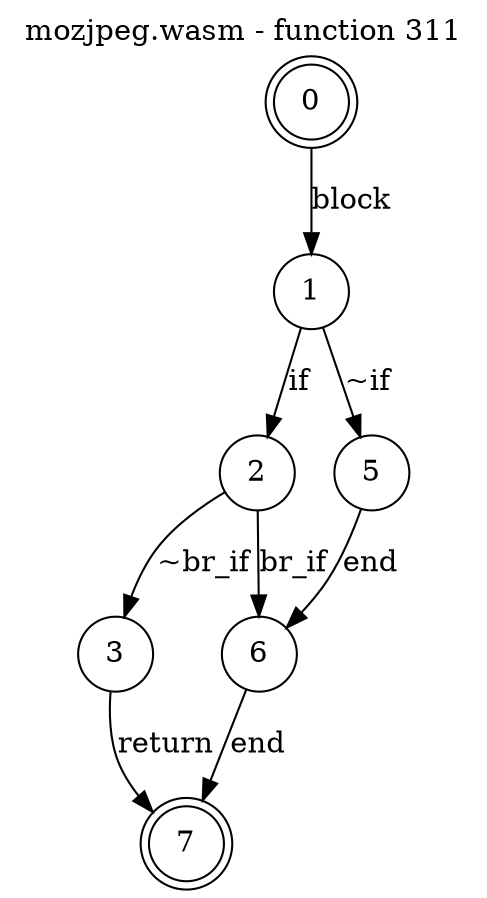 digraph finite_state_machine {
    label = "mozjpeg.wasm - function 311"
    labelloc =  t
    labelfontsize = 16
    labelfontcolor = black
    labelfontname = "Helvetica"
    node [shape = doublecircle]; 0 7;
    node [shape = circle];
    0 -> 1[label="block"];
    1 -> 2[label="if"];
    1 -> 5[label="~if"];
    2 -> 3[label="~br_if"];
    2 -> 6[label="br_if"];
    3 -> 7[label="return"];
    5 -> 6[label="end"];
    6 -> 7[label="end"];
}
